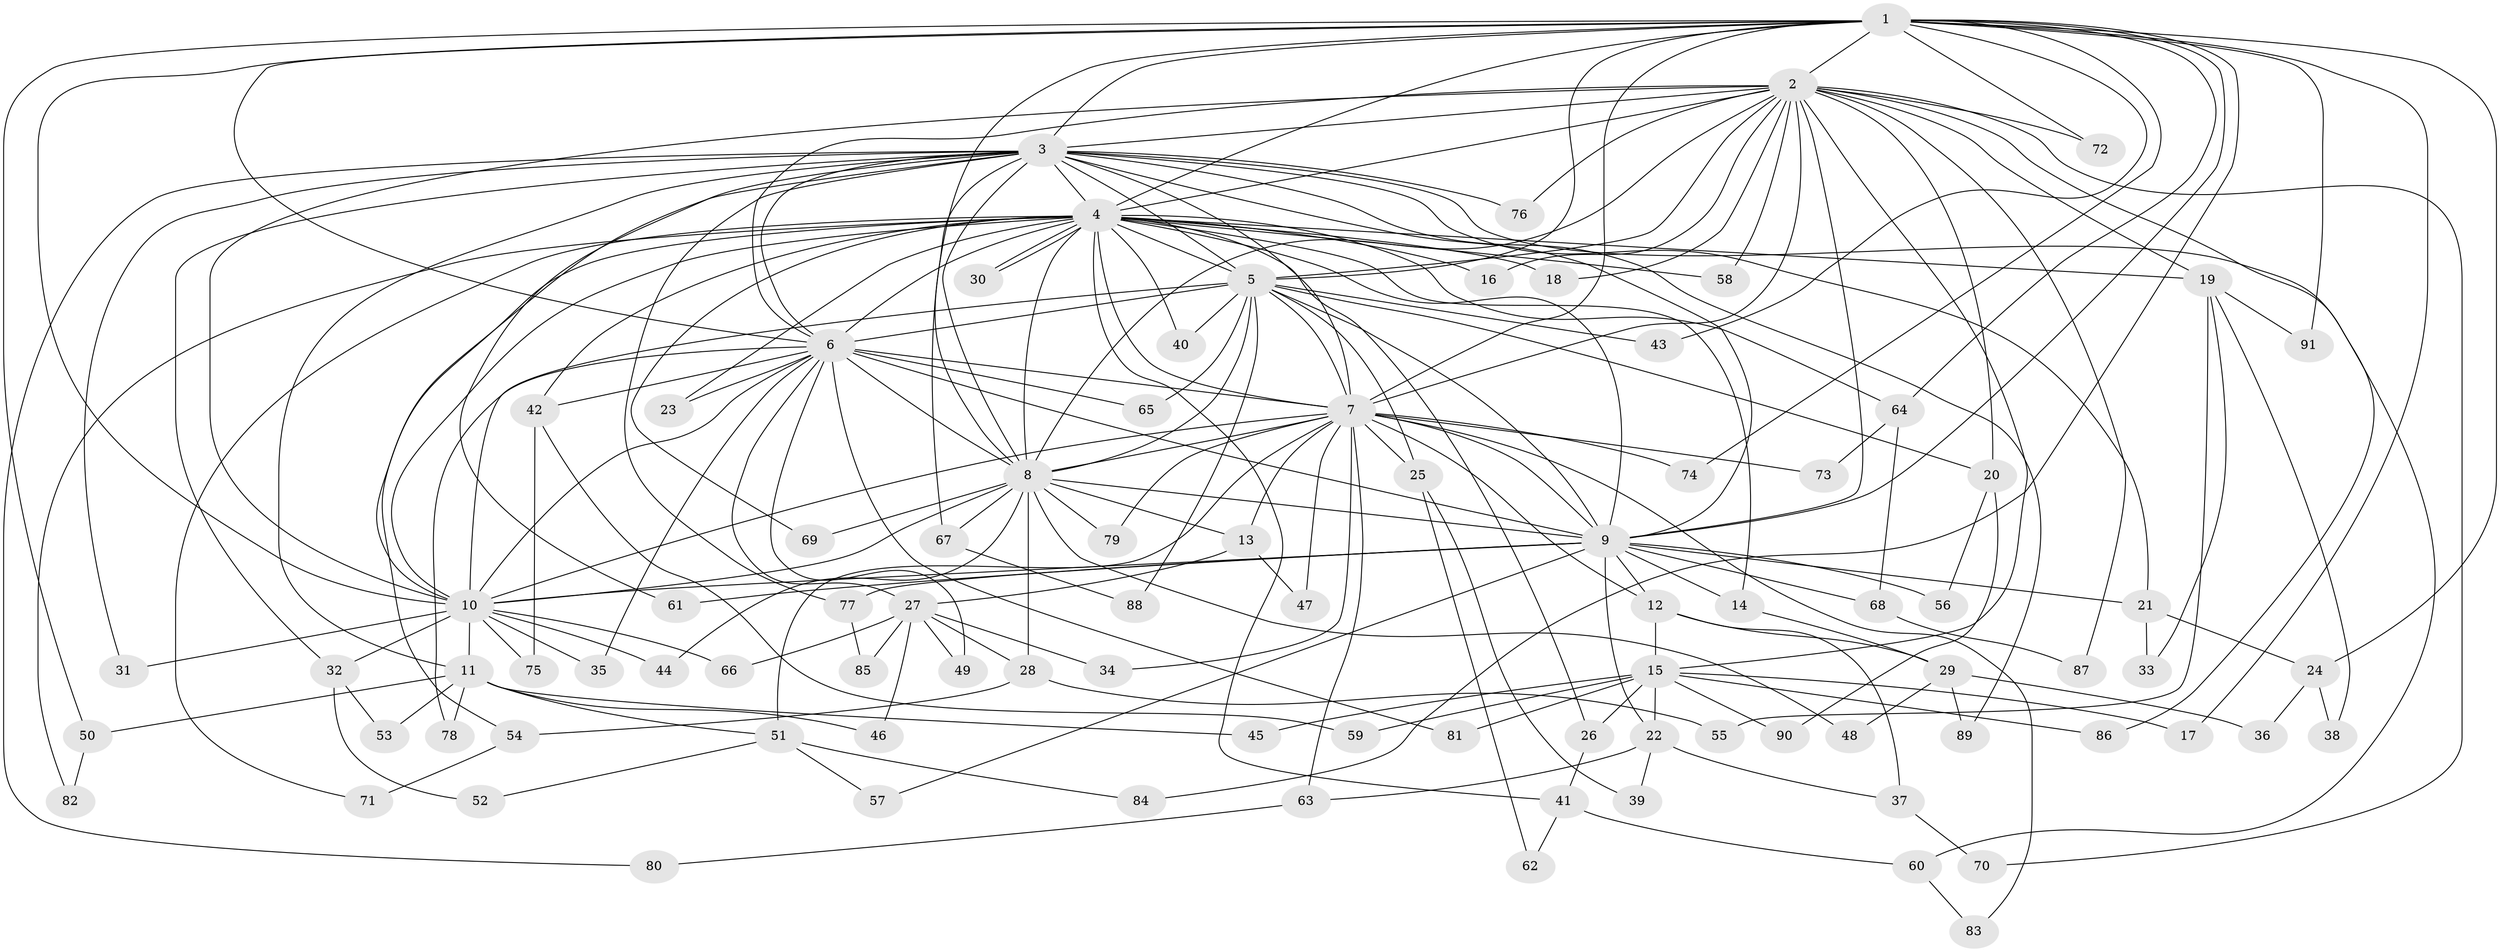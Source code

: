 // Generated by graph-tools (version 1.1) at 2025/44/03/09/25 04:44:26]
// undirected, 91 vertices, 207 edges
graph export_dot {
graph [start="1"]
  node [color=gray90,style=filled];
  1;
  2;
  3;
  4;
  5;
  6;
  7;
  8;
  9;
  10;
  11;
  12;
  13;
  14;
  15;
  16;
  17;
  18;
  19;
  20;
  21;
  22;
  23;
  24;
  25;
  26;
  27;
  28;
  29;
  30;
  31;
  32;
  33;
  34;
  35;
  36;
  37;
  38;
  39;
  40;
  41;
  42;
  43;
  44;
  45;
  46;
  47;
  48;
  49;
  50;
  51;
  52;
  53;
  54;
  55;
  56;
  57;
  58;
  59;
  60;
  61;
  62;
  63;
  64;
  65;
  66;
  67;
  68;
  69;
  70;
  71;
  72;
  73;
  74;
  75;
  76;
  77;
  78;
  79;
  80;
  81;
  82;
  83;
  84;
  85;
  86;
  87;
  88;
  89;
  90;
  91;
  1 -- 2;
  1 -- 3;
  1 -- 4;
  1 -- 5;
  1 -- 6;
  1 -- 7;
  1 -- 8;
  1 -- 9;
  1 -- 10;
  1 -- 17;
  1 -- 24;
  1 -- 43;
  1 -- 50;
  1 -- 64;
  1 -- 72;
  1 -- 74;
  1 -- 84;
  1 -- 91;
  2 -- 3;
  2 -- 4;
  2 -- 5;
  2 -- 6;
  2 -- 7;
  2 -- 8;
  2 -- 9;
  2 -- 10;
  2 -- 15;
  2 -- 16;
  2 -- 18;
  2 -- 19;
  2 -- 20;
  2 -- 58;
  2 -- 70;
  2 -- 72;
  2 -- 76;
  2 -- 86;
  2 -- 87;
  3 -- 4;
  3 -- 5;
  3 -- 6;
  3 -- 7;
  3 -- 8;
  3 -- 9;
  3 -- 10;
  3 -- 11;
  3 -- 21;
  3 -- 31;
  3 -- 32;
  3 -- 60;
  3 -- 61;
  3 -- 67;
  3 -- 76;
  3 -- 77;
  3 -- 80;
  3 -- 89;
  4 -- 5;
  4 -- 6;
  4 -- 7;
  4 -- 8;
  4 -- 9;
  4 -- 10;
  4 -- 14;
  4 -- 16;
  4 -- 18;
  4 -- 19;
  4 -- 23;
  4 -- 26;
  4 -- 30;
  4 -- 30;
  4 -- 40;
  4 -- 41;
  4 -- 42;
  4 -- 54;
  4 -- 58;
  4 -- 64;
  4 -- 69;
  4 -- 71;
  4 -- 82;
  5 -- 6;
  5 -- 7;
  5 -- 8;
  5 -- 9;
  5 -- 10;
  5 -- 20;
  5 -- 25;
  5 -- 40;
  5 -- 43;
  5 -- 65;
  5 -- 88;
  6 -- 7;
  6 -- 8;
  6 -- 9;
  6 -- 10;
  6 -- 23;
  6 -- 27;
  6 -- 35;
  6 -- 42;
  6 -- 49;
  6 -- 65;
  6 -- 78;
  6 -- 81;
  7 -- 8;
  7 -- 9;
  7 -- 10;
  7 -- 12;
  7 -- 13;
  7 -- 25;
  7 -- 34;
  7 -- 47;
  7 -- 51;
  7 -- 63;
  7 -- 73;
  7 -- 74;
  7 -- 79;
  7 -- 83;
  8 -- 9;
  8 -- 10;
  8 -- 13;
  8 -- 28;
  8 -- 44;
  8 -- 48;
  8 -- 67;
  8 -- 69;
  8 -- 79;
  9 -- 10;
  9 -- 12;
  9 -- 14;
  9 -- 21;
  9 -- 22;
  9 -- 56;
  9 -- 57;
  9 -- 61;
  9 -- 68;
  9 -- 77;
  10 -- 11;
  10 -- 31;
  10 -- 32;
  10 -- 35;
  10 -- 44;
  10 -- 66;
  10 -- 75;
  11 -- 45;
  11 -- 46;
  11 -- 50;
  11 -- 51;
  11 -- 53;
  11 -- 78;
  12 -- 15;
  12 -- 29;
  12 -- 37;
  13 -- 27;
  13 -- 47;
  14 -- 29;
  15 -- 17;
  15 -- 22;
  15 -- 26;
  15 -- 45;
  15 -- 59;
  15 -- 81;
  15 -- 86;
  15 -- 90;
  19 -- 33;
  19 -- 38;
  19 -- 55;
  19 -- 91;
  20 -- 56;
  20 -- 90;
  21 -- 24;
  21 -- 33;
  22 -- 37;
  22 -- 39;
  22 -- 63;
  24 -- 36;
  24 -- 38;
  25 -- 39;
  25 -- 62;
  26 -- 41;
  27 -- 28;
  27 -- 34;
  27 -- 46;
  27 -- 49;
  27 -- 66;
  27 -- 85;
  28 -- 54;
  28 -- 55;
  29 -- 36;
  29 -- 48;
  29 -- 89;
  32 -- 52;
  32 -- 53;
  37 -- 70;
  41 -- 60;
  41 -- 62;
  42 -- 59;
  42 -- 75;
  50 -- 82;
  51 -- 52;
  51 -- 57;
  51 -- 84;
  54 -- 71;
  60 -- 83;
  63 -- 80;
  64 -- 68;
  64 -- 73;
  67 -- 88;
  68 -- 87;
  77 -- 85;
}
